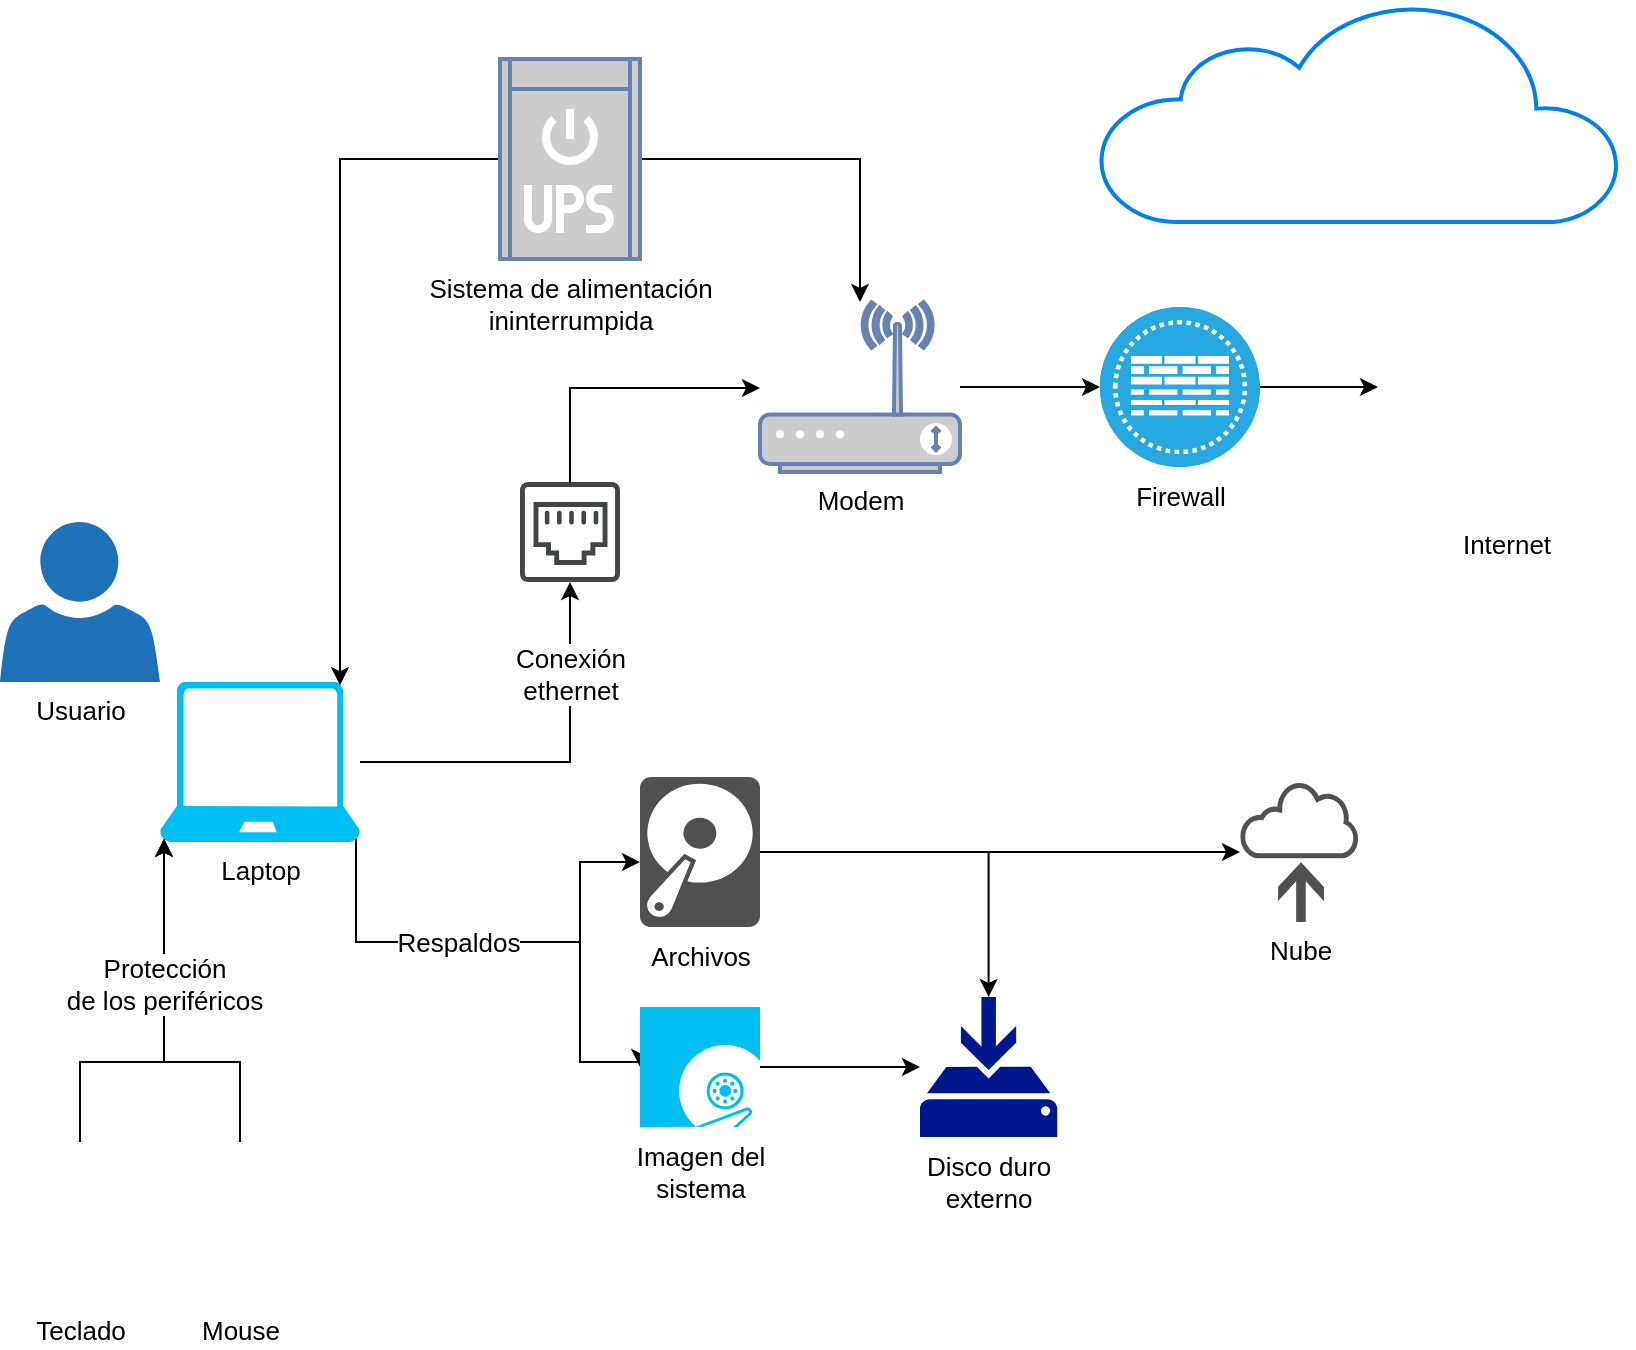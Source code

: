 <mxfile version="14.8.0" type="device"><diagram id="prtHgNgQTEPvFCAcTncT" name="Page-1"><mxGraphModel dx="1174" dy="646" grid="1" gridSize="10" guides="1" tooltips="1" connect="1" arrows="1" fold="1" page="1" pageScale="1" pageWidth="827" pageHeight="1169" math="0" shadow="0"><root><mxCell id="0"/><mxCell id="1" parent="0"/><mxCell id="abgN0-yWr3nJUKt8_EMj-69" value="&lt;font style=&quot;font-size: 13px&quot;&gt;Conexión&lt;br&gt;ethernet&lt;br&gt;&lt;/font&gt;" style="edgeStyle=orthogonalEdgeStyle;rounded=0;orthogonalLoop=1;jettySize=auto;html=1;" edge="1" parent="1" source="abgN0-yWr3nJUKt8_EMj-7" target="abgN0-yWr3nJUKt8_EMj-12"><mxGeometry x="0.543" relative="1" as="geometry"><mxPoint y="1" as="offset"/></mxGeometry></mxCell><mxCell id="abgN0-yWr3nJUKt8_EMj-84" style="edgeStyle=orthogonalEdgeStyle;rounded=0;orthogonalLoop=1;jettySize=auto;html=1;exitX=0.98;exitY=0.98;exitDx=0;exitDy=0;exitPerimeter=0;" edge="1" parent="1" source="abgN0-yWr3nJUKt8_EMj-7" target="abgN0-yWr3nJUKt8_EMj-16"><mxGeometry relative="1" as="geometry"><Array as="points"><mxPoint x="188" y="670"/><mxPoint x="300" y="670"/><mxPoint x="300" y="630"/></Array></mxGeometry></mxCell><mxCell id="abgN0-yWr3nJUKt8_EMj-86" value="&lt;font style=&quot;font-size: 13px&quot;&gt;Respaldos&lt;/font&gt;" style="edgeStyle=orthogonalEdgeStyle;rounded=0;orthogonalLoop=1;jettySize=auto;html=1;exitX=0.98;exitY=0.98;exitDx=0;exitDy=0;exitPerimeter=0;entryX=0;entryY=0.5;entryDx=0;entryDy=0;entryPerimeter=0;" edge="1" parent="1" source="abgN0-yWr3nJUKt8_EMj-7" target="abgN0-yWr3nJUKt8_EMj-24"><mxGeometry x="-0.191" relative="1" as="geometry"><Array as="points"><mxPoint x="188" y="670"/><mxPoint x="300" y="670"/><mxPoint x="300" y="730"/><mxPoint x="330" y="730"/></Array><mxPoint x="-1" as="offset"/></mxGeometry></mxCell><mxCell id="abgN0-yWr3nJUKt8_EMj-7" value="&lt;font style=&quot;font-size: 13px&quot;&gt;Laptop&lt;/font&gt;" style="verticalLabelPosition=bottom;html=1;verticalAlign=top;align=center;strokeColor=none;fillColor=#00BEF2;shape=mxgraph.azure.laptop;pointerEvents=1;" vertex="1" parent="1"><mxGeometry x="90" y="540" width="100" height="80" as="geometry"/></mxCell><mxCell id="abgN0-yWr3nJUKt8_EMj-77" style="edgeStyle=orthogonalEdgeStyle;rounded=0;orthogonalLoop=1;jettySize=auto;html=1;entryX=0.9;entryY=0.02;entryDx=0;entryDy=0;entryPerimeter=0;" edge="1" parent="1" source="abgN0-yWr3nJUKt8_EMj-8" target="abgN0-yWr3nJUKt8_EMj-7"><mxGeometry relative="1" as="geometry"/></mxCell><mxCell id="abgN0-yWr3nJUKt8_EMj-81" style="edgeStyle=orthogonalEdgeStyle;rounded=0;orthogonalLoop=1;jettySize=auto;html=1;" edge="1" parent="1" source="abgN0-yWr3nJUKt8_EMj-8" target="abgN0-yWr3nJUKt8_EMj-10"><mxGeometry relative="1" as="geometry"/></mxCell><mxCell id="abgN0-yWr3nJUKt8_EMj-8" value="&lt;font color=&quot;#000000&quot; style=&quot;font-size: 13px&quot;&gt;Sistema de alimentación&lt;br&gt;ininterrumpida&lt;br&gt;&lt;/font&gt;" style="fontColor=#0066CC;verticalAlign=top;verticalLabelPosition=bottom;labelPosition=center;align=center;html=1;outlineConnect=0;fillColor=#CCCCCC;strokeColor=#6881B3;gradientColor=none;gradientDirection=north;strokeWidth=2;shape=mxgraph.networks.ups_small;" vertex="1" parent="1"><mxGeometry x="260" y="228.5" width="70" height="100" as="geometry"/></mxCell><mxCell id="abgN0-yWr3nJUKt8_EMj-72" style="edgeStyle=orthogonalEdgeStyle;rounded=0;orthogonalLoop=1;jettySize=auto;html=1;entryX=0;entryY=0.5;entryDx=0;entryDy=0;entryPerimeter=0;" edge="1" parent="1" source="abgN0-yWr3nJUKt8_EMj-10" target="abgN0-yWr3nJUKt8_EMj-26"><mxGeometry relative="1" as="geometry"/></mxCell><mxCell id="abgN0-yWr3nJUKt8_EMj-10" value="&lt;font style=&quot;font-size: 13px&quot; color=&quot;#000000&quot;&gt;Modem&lt;/font&gt;" style="fontColor=#0066CC;verticalAlign=top;verticalLabelPosition=bottom;labelPosition=center;align=center;html=1;outlineConnect=0;fillColor=#CCCCCC;strokeColor=#6881B3;gradientColor=none;gradientDirection=north;strokeWidth=2;shape=mxgraph.networks.wireless_modem;" vertex="1" parent="1"><mxGeometry x="390" y="350" width="100" height="85" as="geometry"/></mxCell><mxCell id="abgN0-yWr3nJUKt8_EMj-70" style="edgeStyle=orthogonalEdgeStyle;rounded=0;orthogonalLoop=1;jettySize=auto;html=1;" edge="1" parent="1" source="abgN0-yWr3nJUKt8_EMj-12" target="abgN0-yWr3nJUKt8_EMj-10"><mxGeometry relative="1" as="geometry"><Array as="points"><mxPoint x="295" y="393"/></Array></mxGeometry></mxCell><mxCell id="abgN0-yWr3nJUKt8_EMj-12" value="" style="pointerEvents=1;shadow=0;dashed=0;html=1;strokeColor=none;fillColor=#434445;aspect=fixed;labelPosition=center;verticalLabelPosition=bottom;verticalAlign=top;align=center;outlineConnect=0;shape=mxgraph.vvd.ethernet_port;" vertex="1" parent="1"><mxGeometry x="270" y="440" width="50" height="50" as="geometry"/></mxCell><mxCell id="abgN0-yWr3nJUKt8_EMj-13" value="" style="html=1;verticalLabelPosition=bottom;align=center;labelBackgroundColor=#ffffff;verticalAlign=top;strokeWidth=2;strokeColor=#0080F0;shadow=0;dashed=0;shape=mxgraph.ios7.icons.cloud;" vertex="1" parent="1"><mxGeometry x="560" y="200" width="260" height="110" as="geometry"/></mxCell><mxCell id="abgN0-yWr3nJUKt8_EMj-89" style="edgeStyle=orthogonalEdgeStyle;rounded=0;orthogonalLoop=1;jettySize=auto;html=1;entryX=0.5;entryY=0;entryDx=0;entryDy=0;entryPerimeter=0;" edge="1" parent="1" source="abgN0-yWr3nJUKt8_EMj-16" target="abgN0-yWr3nJUKt8_EMj-88"><mxGeometry relative="1" as="geometry"/></mxCell><mxCell id="abgN0-yWr3nJUKt8_EMj-92" style="edgeStyle=orthogonalEdgeStyle;rounded=0;orthogonalLoop=1;jettySize=auto;html=1;" edge="1" parent="1" source="abgN0-yWr3nJUKt8_EMj-16" target="abgN0-yWr3nJUKt8_EMj-87"><mxGeometry relative="1" as="geometry"/></mxCell><mxCell id="abgN0-yWr3nJUKt8_EMj-16" value="&lt;span style=&quot;font-size: 13px&quot;&gt;Archivos&lt;br&gt;&lt;/span&gt;" style="pointerEvents=1;shadow=0;dashed=0;html=1;strokeColor=none;fillColor=#505050;labelPosition=center;verticalLabelPosition=bottom;verticalAlign=top;outlineConnect=0;align=center;shape=mxgraph.office.devices.hard_disk;aspect=fixed;" vertex="1" parent="1"><mxGeometry x="330" y="587.5" width="60" height="75" as="geometry"/></mxCell><mxCell id="abgN0-yWr3nJUKt8_EMj-90" value="" style="edgeStyle=orthogonalEdgeStyle;rounded=0;orthogonalLoop=1;jettySize=auto;html=1;" edge="1" parent="1" source="abgN0-yWr3nJUKt8_EMj-24" target="abgN0-yWr3nJUKt8_EMj-88"><mxGeometry relative="1" as="geometry"/></mxCell><mxCell id="abgN0-yWr3nJUKt8_EMj-24" value="&lt;font style=&quot;font-size: 13px&quot;&gt;Imagen del&lt;br&gt;sistema&lt;/font&gt;" style="verticalLabelPosition=bottom;html=1;verticalAlign=top;align=center;strokeColor=none;fillColor=#00BEF2;shape=mxgraph.azure.operating_system_image;aspect=fixed;" vertex="1" parent="1"><mxGeometry x="330" y="702.5" width="60" height="60" as="geometry"/></mxCell><mxCell id="abgN0-yWr3nJUKt8_EMj-74" style="edgeStyle=orthogonalEdgeStyle;rounded=0;orthogonalLoop=1;jettySize=auto;html=1;entryX=0;entryY=0.5;entryDx=0;entryDy=0;" edge="1" parent="1" source="abgN0-yWr3nJUKt8_EMj-26" target="abgN0-yWr3nJUKt8_EMj-28"><mxGeometry relative="1" as="geometry"/></mxCell><mxCell id="abgN0-yWr3nJUKt8_EMj-26" value="&lt;font style=&quot;font-size: 13px&quot;&gt;Firewall&lt;/font&gt;" style="fillColor=#28A8E0;verticalLabelPosition=bottom;html=1;strokeColor=#ffffff;verticalAlign=top;align=center;points=[[0.145,0.145,0],[0.5,0,0],[0.855,0.145,0],[1,0.5,0],[0.855,0.855,0],[0.5,1,0],[0.145,0.855,0],[0,0.5,0]];pointerEvents=1;shape=mxgraph.cisco_safe.compositeIcon;bgIcon=ellipse;resIcon=mxgraph.cisco_safe.capability.virtual_firewall;" vertex="1" parent="1"><mxGeometry x="560" y="352.5" width="80" height="80" as="geometry"/></mxCell><mxCell id="abgN0-yWr3nJUKt8_EMj-28" value="&lt;font style=&quot;font-size: 13px&quot;&gt;Internet&lt;/font&gt;" style="shape=image;html=1;verticalAlign=top;verticalLabelPosition=bottom;labelBackgroundColor=#ffffff;imageAspect=0;aspect=fixed;image=https://cdn1.iconfinder.com/data/icons/linecon/512/globe-128.png" vertex="1" parent="1"><mxGeometry x="699" y="328.5" width="128" height="128" as="geometry"/></mxCell><mxCell id="abgN0-yWr3nJUKt8_EMj-31" value="&lt;font style=&quot;font-size: 13px&quot;&gt;Usuario&lt;/font&gt;" style="pointerEvents=1;shadow=0;dashed=0;html=1;strokeColor=none;labelPosition=center;verticalLabelPosition=bottom;verticalAlign=top;outlineConnect=0;align=center;shape=mxgraph.office.users.user;fillColor=#2072B8;" vertex="1" parent="1"><mxGeometry x="10" y="460" width="80" height="80" as="geometry"/></mxCell><mxCell id="abgN0-yWr3nJUKt8_EMj-55" style="edgeStyle=orthogonalEdgeStyle;rounded=0;orthogonalLoop=1;jettySize=auto;html=1;entryX=0.02;entryY=0.98;entryDx=0;entryDy=0;entryPerimeter=0;" edge="1" parent="1" source="abgN0-yWr3nJUKt8_EMj-47" target="abgN0-yWr3nJUKt8_EMj-7"><mxGeometry relative="1" as="geometry"><Array as="points"><mxPoint x="50" y="730"/><mxPoint x="92" y="730"/></Array></mxGeometry></mxCell><mxCell id="abgN0-yWr3nJUKt8_EMj-47" value="&lt;font style=&quot;font-size: 13px&quot;&gt;Teclado&lt;/font&gt;" style="shape=image;html=1;verticalAlign=top;verticalLabelPosition=bottom;labelBackgroundColor=#ffffff;imageAspect=0;aspect=fixed;image=https://cdn2.iconfinder.com/data/icons/multimedia-26/24/multimedia-18-128.png;dashed=1;fillColor=none;" vertex="1" parent="1"><mxGeometry x="10" y="770" width="80" height="80" as="geometry"/></mxCell><mxCell id="abgN0-yWr3nJUKt8_EMj-67" value="&lt;font style=&quot;font-size: 13px&quot;&gt;Protección&lt;br&gt;de los periféricos&lt;br&gt;&lt;/font&gt;" style="edgeStyle=orthogonalEdgeStyle;rounded=0;orthogonalLoop=1;jettySize=auto;html=1;entryX=0.02;entryY=0.98;entryDx=0;entryDy=0;entryPerimeter=0;" edge="1" parent="1" source="abgN0-yWr3nJUKt8_EMj-48" target="abgN0-yWr3nJUKt8_EMj-7"><mxGeometry x="0.245" relative="1" as="geometry"><Array as="points"><mxPoint x="130" y="730"/><mxPoint x="92" y="730"/></Array><mxPoint y="1" as="offset"/></mxGeometry></mxCell><mxCell id="abgN0-yWr3nJUKt8_EMj-48" value="&lt;font style=&quot;font-size: 13px&quot;&gt;Mouse&lt;/font&gt;" style="shape=image;html=1;verticalAlign=top;verticalLabelPosition=bottom;labelBackgroundColor=#ffffff;imageAspect=0;aspect=fixed;image=https://cdn2.iconfinder.com/data/icons/computers-and-hardware-1/32/Computers_and_Hardware_mouse_pc-128.png;dashed=1;fillColor=none;" vertex="1" parent="1"><mxGeometry x="90" y="770" width="80" height="80" as="geometry"/></mxCell><mxCell id="abgN0-yWr3nJUKt8_EMj-49" style="edgeStyle=orthogonalEdgeStyle;rounded=0;orthogonalLoop=1;jettySize=auto;html=1;exitX=0.5;exitY=1;exitDx=0;exitDy=0;" edge="1" parent="1" source="abgN0-yWr3nJUKt8_EMj-48" target="abgN0-yWr3nJUKt8_EMj-48"><mxGeometry relative="1" as="geometry"/></mxCell><mxCell id="abgN0-yWr3nJUKt8_EMj-87" value="&lt;font style=&quot;font-size: 13px&quot;&gt;Nube&lt;/font&gt;" style="pointerEvents=1;shadow=0;dashed=0;html=1;strokeColor=none;fillColor=#505050;labelPosition=center;verticalLabelPosition=bottom;outlineConnect=0;verticalAlign=top;align=center;shape=mxgraph.office.clouds.online_backup;" vertex="1" parent="1"><mxGeometry x="630" y="590" width="60" height="70" as="geometry"/></mxCell><mxCell id="abgN0-yWr3nJUKt8_EMj-88" value="&lt;font style=&quot;font-size: 13px&quot;&gt;Disco duro&lt;br&gt;externo&lt;/font&gt;" style="aspect=fixed;pointerEvents=1;shadow=0;dashed=0;html=1;strokeColor=none;labelPosition=center;verticalLabelPosition=bottom;verticalAlign=top;align=center;fillColor=#00188D;shape=mxgraph.mscae.enterprise.backup_local" vertex="1" parent="1"><mxGeometry x="470" y="697.5" width="68.61" height="70" as="geometry"/></mxCell></root></mxGraphModel></diagram></mxfile>